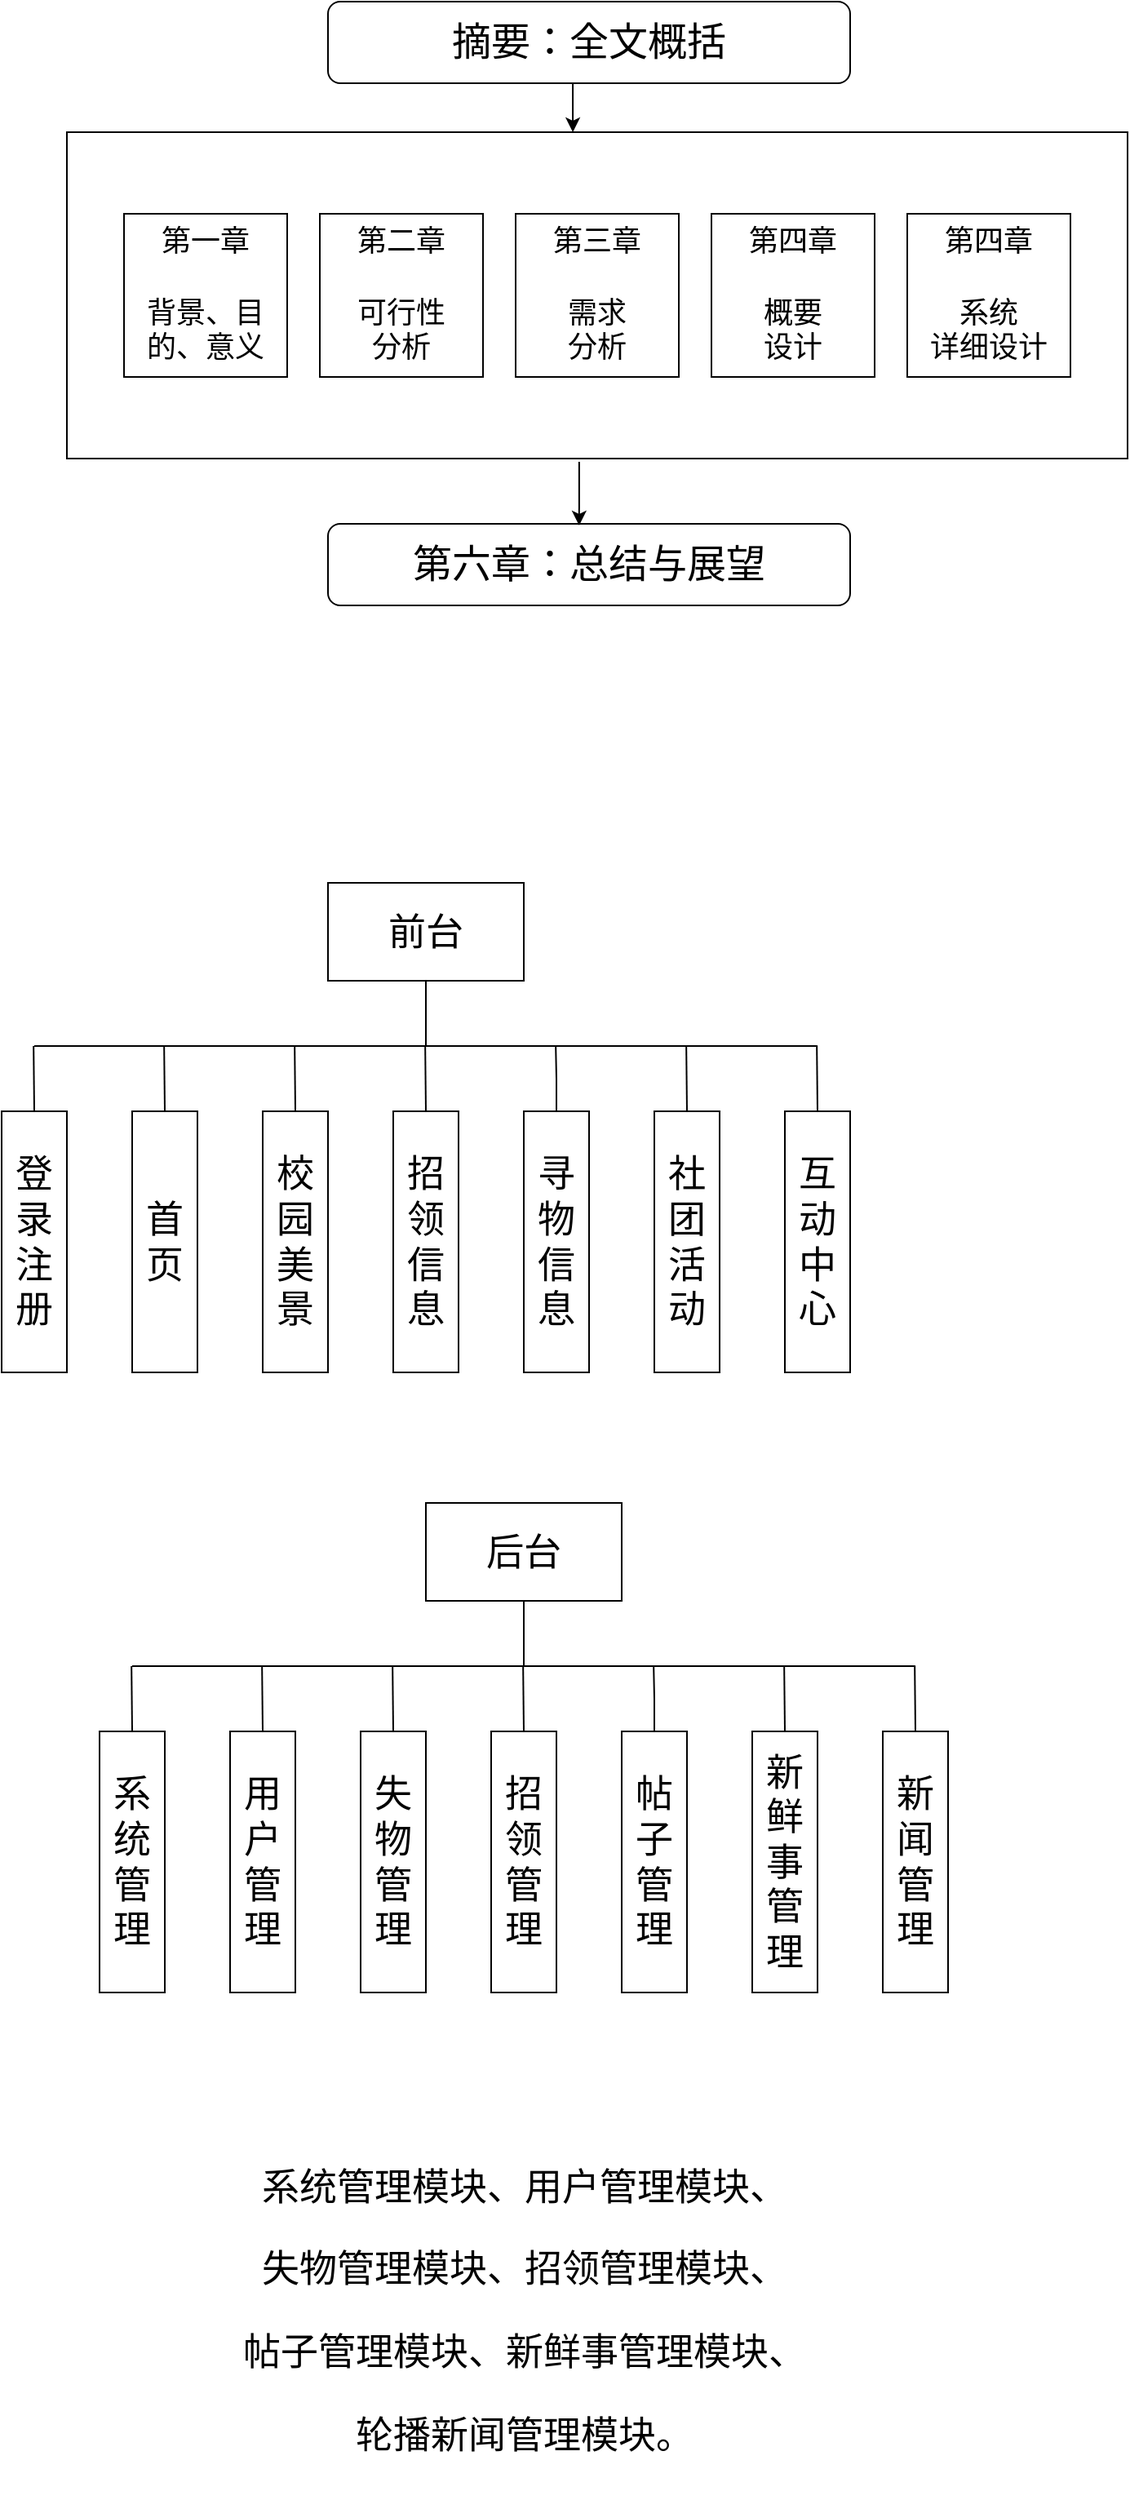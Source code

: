 <mxfile version="16.6.7" type="github">
  <diagram id="_90TAW9kgXpykgzeO6-O" name="Page-1">
    <mxGraphModel dx="1185" dy="627" grid="1" gridSize="10" guides="1" tooltips="1" connect="1" arrows="1" fold="1" page="1" pageScale="1" pageWidth="827" pageHeight="1169" math="0" shadow="0">
      <root>
        <mxCell id="0" />
        <mxCell id="1" parent="0" />
        <mxCell id="bqfkYzIaO7EderX8TfR4-1" value="&lt;font style=&quot;font-size: 24px&quot;&gt;摘要：全文概括&lt;/font&gt;" style="rounded=1;whiteSpace=wrap;html=1;" vertex="1" parent="1">
          <mxGeometry x="280" y="120" width="320" height="50" as="geometry" />
        </mxCell>
        <mxCell id="bqfkYzIaO7EderX8TfR4-3" value="" style="rounded=0;whiteSpace=wrap;html=1;fontSize=24;" vertex="1" parent="1">
          <mxGeometry x="120" y="200" width="650" height="200" as="geometry" />
        </mxCell>
        <mxCell id="bqfkYzIaO7EderX8TfR4-4" value="&lt;div style=&quot;font-size: 18px&quot; align=&quot;center&quot;&gt;&lt;font style=&quot;font-size: 18px&quot;&gt;第一章&lt;/font&gt;&lt;/div&gt;&lt;div style=&quot;font-size: 18px&quot; align=&quot;center&quot;&gt;&lt;font style=&quot;font-size: 18px&quot;&gt;&lt;br&gt;&lt;/font&gt;&lt;/div&gt;&lt;div style=&quot;font-size: 18px&quot; align=&quot;center&quot;&gt;&lt;font style=&quot;font-size: 18px&quot;&gt;背景、目的、意义&lt;/font&gt;&lt;font style=&quot;font-size: 18px&quot;&gt;&lt;br&gt;&lt;/font&gt;&lt;/div&gt;" style="whiteSpace=wrap;html=1;aspect=fixed;fontSize=24;align=center;" vertex="1" parent="1">
          <mxGeometry x="155" y="250" width="100" height="100" as="geometry" />
        </mxCell>
        <mxCell id="bqfkYzIaO7EderX8TfR4-5" value="&lt;div style=&quot;font-size: 18px&quot; align=&quot;center&quot;&gt;&lt;font style=&quot;font-size: 18px&quot;&gt;第二章&lt;/font&gt;&lt;/div&gt;&lt;div style=&quot;font-size: 18px&quot; align=&quot;center&quot;&gt;&lt;font style=&quot;font-size: 18px&quot;&gt;&lt;br&gt;&lt;/font&gt;&lt;/div&gt;&lt;div style=&quot;font-size: 18px&quot; align=&quot;center&quot;&gt;可行性&lt;/div&gt;&lt;div style=&quot;font-size: 18px&quot; align=&quot;center&quot;&gt;分析&lt;font style=&quot;font-size: 18px&quot;&gt;&lt;br&gt;&lt;/font&gt;&lt;/div&gt;" style="whiteSpace=wrap;html=1;aspect=fixed;fontSize=24;align=center;" vertex="1" parent="1">
          <mxGeometry x="275" y="250" width="100" height="100" as="geometry" />
        </mxCell>
        <mxCell id="bqfkYzIaO7EderX8TfR4-6" value="&lt;div style=&quot;font-size: 18px&quot; align=&quot;center&quot;&gt;&lt;font style=&quot;font-size: 18px&quot;&gt;第三章&lt;/font&gt;&lt;/div&gt;&lt;div style=&quot;font-size: 18px&quot; align=&quot;center&quot;&gt;&lt;font style=&quot;font-size: 18px&quot;&gt;&lt;br&gt;&lt;/font&gt;&lt;/div&gt;&lt;div style=&quot;font-size: 18px&quot; align=&quot;center&quot;&gt;需求&lt;/div&gt;&lt;div style=&quot;font-size: 18px&quot; align=&quot;center&quot;&gt;分析&lt;font style=&quot;font-size: 18px&quot;&gt;&lt;br&gt;&lt;/font&gt;&lt;/div&gt;" style="whiteSpace=wrap;html=1;aspect=fixed;fontSize=24;align=center;" vertex="1" parent="1">
          <mxGeometry x="395" y="250" width="100" height="100" as="geometry" />
        </mxCell>
        <mxCell id="bqfkYzIaO7EderX8TfR4-7" value="&lt;div style=&quot;font-size: 18px&quot; align=&quot;center&quot;&gt;&lt;font style=&quot;font-size: 18px&quot;&gt;第四章&lt;/font&gt;&lt;/div&gt;&lt;div style=&quot;font-size: 18px&quot; align=&quot;center&quot;&gt;&lt;font style=&quot;font-size: 18px&quot;&gt;&lt;br&gt;&lt;/font&gt;&lt;/div&gt;&lt;div style=&quot;font-size: 18px&quot; align=&quot;center&quot;&gt;概要&lt;/div&gt;&lt;div style=&quot;font-size: 18px&quot; align=&quot;center&quot;&gt;设计&lt;font style=&quot;font-size: 18px&quot;&gt;&lt;br&gt;&lt;/font&gt;&lt;/div&gt;" style="whiteSpace=wrap;html=1;aspect=fixed;fontSize=24;align=center;" vertex="1" parent="1">
          <mxGeometry x="515" y="250" width="100" height="100" as="geometry" />
        </mxCell>
        <mxCell id="bqfkYzIaO7EderX8TfR4-8" value="&lt;div style=&quot;font-size: 18px&quot; align=&quot;center&quot;&gt;&lt;font style=&quot;font-size: 18px&quot;&gt;第四章&lt;/font&gt;&lt;/div&gt;&lt;div style=&quot;font-size: 18px&quot; align=&quot;center&quot;&gt;&lt;font style=&quot;font-size: 18px&quot;&gt;&lt;br&gt;&lt;/font&gt;&lt;/div&gt;&lt;div style=&quot;font-size: 18px&quot; align=&quot;center&quot;&gt;系统&lt;/div&gt;&lt;div style=&quot;font-size: 18px&quot; align=&quot;center&quot;&gt;详细设计&lt;br&gt;&lt;/div&gt;" style="whiteSpace=wrap;html=1;aspect=fixed;fontSize=24;align=center;" vertex="1" parent="1">
          <mxGeometry x="635" y="250" width="100" height="100" as="geometry" />
        </mxCell>
        <mxCell id="bqfkYzIaO7EderX8TfR4-10" value="&lt;font style=&quot;font-size: 24px&quot;&gt;第六章：总结与展望&lt;/font&gt;" style="rounded=1;whiteSpace=wrap;html=1;" vertex="1" parent="1">
          <mxGeometry x="280" y="440" width="320" height="50" as="geometry" />
        </mxCell>
        <mxCell id="bqfkYzIaO7EderX8TfR4-11" value="" style="endArrow=classic;html=1;rounded=0;fontSize=18;exitX=0.483;exitY=1.01;exitDx=0;exitDy=0;exitPerimeter=0;entryX=0.481;entryY=0.02;entryDx=0;entryDy=0;entryPerimeter=0;" edge="1" parent="1" source="bqfkYzIaO7EderX8TfR4-3" target="bqfkYzIaO7EderX8TfR4-10">
          <mxGeometry width="50" height="50" relative="1" as="geometry">
            <mxPoint x="390" y="440" as="sourcePoint" />
            <mxPoint x="460" y="420" as="targetPoint" />
          </mxGeometry>
        </mxCell>
        <mxCell id="bqfkYzIaO7EderX8TfR4-12" value="" style="endArrow=classic;html=1;rounded=0;fontSize=18;exitX=0.483;exitY=1.01;exitDx=0;exitDy=0;exitPerimeter=0;entryX=0.477;entryY=0;entryDx=0;entryDy=0;entryPerimeter=0;" edge="1" parent="1" target="bqfkYzIaO7EderX8TfR4-3">
          <mxGeometry width="50" height="50" relative="1" as="geometry">
            <mxPoint x="430.03" y="170" as="sourcePoint" />
            <mxPoint x="430.0" y="209" as="targetPoint" />
          </mxGeometry>
        </mxCell>
        <mxCell id="bqfkYzIaO7EderX8TfR4-13" value="&lt;font style=&quot;font-size: 23px&quot;&gt;前台&lt;/font&gt;" style="rounded=0;whiteSpace=wrap;html=1;fontSize=18;" vertex="1" parent="1">
          <mxGeometry x="280" y="660" width="120" height="60" as="geometry" />
        </mxCell>
        <mxCell id="bqfkYzIaO7EderX8TfR4-14" value="&lt;div&gt;首&lt;/div&gt;&lt;div&gt;页&lt;/div&gt;" style="rounded=0;whiteSpace=wrap;html=1;fontSize=23;" vertex="1" parent="1">
          <mxGeometry x="160" y="800" width="40" height="160" as="geometry" />
        </mxCell>
        <mxCell id="bqfkYzIaO7EderX8TfR4-15" value="招领信息" style="rounded=0;whiteSpace=wrap;html=1;fontSize=23;" vertex="1" parent="1">
          <mxGeometry x="320" y="800" width="40" height="160" as="geometry" />
        </mxCell>
        <mxCell id="bqfkYzIaO7EderX8TfR4-16" value="校园美景" style="rounded=0;whiteSpace=wrap;html=1;fontSize=23;" vertex="1" parent="1">
          <mxGeometry x="240" y="800" width="40" height="160" as="geometry" />
        </mxCell>
        <mxCell id="bqfkYzIaO7EderX8TfR4-17" value="寻物信息" style="rounded=0;whiteSpace=wrap;html=1;fontSize=23;" vertex="1" parent="1">
          <mxGeometry x="400" y="800" width="40" height="160" as="geometry" />
        </mxCell>
        <mxCell id="bqfkYzIaO7EderX8TfR4-18" value="社团活动" style="rounded=0;whiteSpace=wrap;html=1;fontSize=23;" vertex="1" parent="1">
          <mxGeometry x="480" y="800" width="40" height="160" as="geometry" />
        </mxCell>
        <mxCell id="bqfkYzIaO7EderX8TfR4-19" value="互动中心" style="rounded=0;whiteSpace=wrap;html=1;fontSize=23;" vertex="1" parent="1">
          <mxGeometry x="560" y="800" width="40" height="160" as="geometry" />
        </mxCell>
        <mxCell id="bqfkYzIaO7EderX8TfR4-20" value="" style="endArrow=none;html=1;rounded=0;fontSize=23;" edge="1" parent="1">
          <mxGeometry width="50" height="50" relative="1" as="geometry">
            <mxPoint x="100" y="760" as="sourcePoint" />
            <mxPoint x="580" y="760" as="targetPoint" />
          </mxGeometry>
        </mxCell>
        <mxCell id="bqfkYzIaO7EderX8TfR4-21" value="" style="endArrow=none;html=1;rounded=0;fontSize=23;exitX=0.5;exitY=1;exitDx=0;exitDy=0;" edge="1" parent="1" source="bqfkYzIaO7EderX8TfR4-13">
          <mxGeometry width="50" height="50" relative="1" as="geometry">
            <mxPoint x="400" y="730" as="sourcePoint" />
            <mxPoint x="340" y="760" as="targetPoint" />
          </mxGeometry>
        </mxCell>
        <mxCell id="bqfkYzIaO7EderX8TfR4-22" value="" style="endArrow=none;html=1;rounded=0;fontSize=23;exitX=0.5;exitY=1;exitDx=0;exitDy=0;entryX=0.5;entryY=0;entryDx=0;entryDy=0;" edge="1" parent="1" target="bqfkYzIaO7EderX8TfR4-14">
          <mxGeometry width="50" height="50" relative="1" as="geometry">
            <mxPoint x="179.58" y="760" as="sourcePoint" />
            <mxPoint x="179.58" y="790" as="targetPoint" />
          </mxGeometry>
        </mxCell>
        <mxCell id="bqfkYzIaO7EderX8TfR4-23" value="" style="endArrow=none;html=1;rounded=0;fontSize=23;exitX=0.5;exitY=1;exitDx=0;exitDy=0;entryX=0.5;entryY=0;entryDx=0;entryDy=0;" edge="1" parent="1">
          <mxGeometry width="50" height="50" relative="1" as="geometry">
            <mxPoint x="259.58" y="760" as="sourcePoint" />
            <mxPoint x="260" y="800" as="targetPoint" />
          </mxGeometry>
        </mxCell>
        <mxCell id="bqfkYzIaO7EderX8TfR4-24" value="" style="endArrow=none;html=1;rounded=0;fontSize=23;exitX=0.5;exitY=1;exitDx=0;exitDy=0;entryX=0.5;entryY=0;entryDx=0;entryDy=0;" edge="1" parent="1">
          <mxGeometry width="50" height="50" relative="1" as="geometry">
            <mxPoint x="339.58" y="760" as="sourcePoint" />
            <mxPoint x="340" y="800" as="targetPoint" />
          </mxGeometry>
        </mxCell>
        <mxCell id="bqfkYzIaO7EderX8TfR4-25" value="" style="endArrow=none;html=1;rounded=0;fontSize=23;exitX=0.5;exitY=1;exitDx=0;exitDy=0;entryX=0.5;entryY=0;entryDx=0;entryDy=0;" edge="1" parent="1">
          <mxGeometry width="50" height="50" relative="1" as="geometry">
            <mxPoint x="419.58" y="760" as="sourcePoint" />
            <mxPoint x="420" y="800" as="targetPoint" />
            <Array as="points">
              <mxPoint x="420" y="780" />
            </Array>
          </mxGeometry>
        </mxCell>
        <mxCell id="bqfkYzIaO7EderX8TfR4-26" value="" style="endArrow=none;html=1;rounded=0;fontSize=23;exitX=0.5;exitY=1;exitDx=0;exitDy=0;entryX=0.5;entryY=0;entryDx=0;entryDy=0;" edge="1" parent="1">
          <mxGeometry width="50" height="50" relative="1" as="geometry">
            <mxPoint x="499.58" y="760" as="sourcePoint" />
            <mxPoint x="500" y="800" as="targetPoint" />
          </mxGeometry>
        </mxCell>
        <mxCell id="bqfkYzIaO7EderX8TfR4-27" value="" style="endArrow=none;html=1;rounded=0;fontSize=23;exitX=0.5;exitY=1;exitDx=0;exitDy=0;entryX=0.5;entryY=0;entryDx=0;entryDy=0;" edge="1" parent="1">
          <mxGeometry width="50" height="50" relative="1" as="geometry">
            <mxPoint x="579.58" y="760" as="sourcePoint" />
            <mxPoint x="580" y="800" as="targetPoint" />
          </mxGeometry>
        </mxCell>
        <mxCell id="bqfkYzIaO7EderX8TfR4-28" value="登录注册" style="rounded=0;whiteSpace=wrap;html=1;fontSize=23;" vertex="1" parent="1">
          <mxGeometry x="80" y="800" width="40" height="160" as="geometry" />
        </mxCell>
        <mxCell id="bqfkYzIaO7EderX8TfR4-29" value="" style="endArrow=none;html=1;rounded=0;fontSize=23;exitX=0.5;exitY=1;exitDx=0;exitDy=0;entryX=0.5;entryY=0;entryDx=0;entryDy=0;" edge="1" parent="1">
          <mxGeometry width="50" height="50" relative="1" as="geometry">
            <mxPoint x="99.58" y="760" as="sourcePoint" />
            <mxPoint x="100" y="800" as="targetPoint" />
          </mxGeometry>
        </mxCell>
        <mxCell id="bqfkYzIaO7EderX8TfR4-30" value="&lt;font style=&quot;font-size: 23px&quot;&gt;后台&lt;/font&gt;" style="rounded=0;whiteSpace=wrap;html=1;fontSize=18;" vertex="1" parent="1">
          <mxGeometry x="340" y="1040" width="120" height="60" as="geometry" />
        </mxCell>
        <mxCell id="bqfkYzIaO7EderX8TfR4-31" value="&lt;span&gt;&lt;font face=&quot;宋体&quot;&gt;用户管理&lt;/font&gt;&lt;/span&gt;" style="rounded=0;whiteSpace=wrap;html=1;fontSize=23;" vertex="1" parent="1">
          <mxGeometry x="220" y="1180" width="40" height="160" as="geometry" />
        </mxCell>
        <mxCell id="bqfkYzIaO7EderX8TfR4-32" value="&lt;span&gt;&lt;font face=&quot;宋体&quot;&gt;招领管理&lt;/font&gt;&lt;/span&gt;" style="rounded=0;whiteSpace=wrap;html=1;fontSize=23;" vertex="1" parent="1">
          <mxGeometry x="380" y="1180" width="40" height="160" as="geometry" />
        </mxCell>
        <mxCell id="bqfkYzIaO7EderX8TfR4-33" value="&lt;span&gt;&lt;font face=&quot;宋体&quot;&gt;失物管理&lt;/font&gt;&lt;/span&gt;" style="rounded=0;whiteSpace=wrap;html=1;fontSize=23;" vertex="1" parent="1">
          <mxGeometry x="300" y="1180" width="40" height="160" as="geometry" />
        </mxCell>
        <mxCell id="bqfkYzIaO7EderX8TfR4-34" value="&lt;span&gt;&lt;font face=&quot;宋体&quot;&gt;帖子管理&lt;/font&gt;&lt;/span&gt;" style="rounded=0;whiteSpace=wrap;html=1;fontSize=23;" vertex="1" parent="1">
          <mxGeometry x="460" y="1180" width="40" height="160" as="geometry" />
        </mxCell>
        <mxCell id="bqfkYzIaO7EderX8TfR4-35" value="&lt;span&gt;&lt;font face=&quot;宋体&quot;&gt;新鲜事管理&lt;/font&gt;&lt;/span&gt;" style="rounded=0;whiteSpace=wrap;html=1;fontSize=23;" vertex="1" parent="1">
          <mxGeometry x="540" y="1180" width="40" height="160" as="geometry" />
        </mxCell>
        <mxCell id="bqfkYzIaO7EderX8TfR4-36" value="&lt;span&gt;&lt;font face=&quot;宋体&quot;&gt;新闻管理&lt;/font&gt;&lt;/span&gt;" style="rounded=0;whiteSpace=wrap;html=1;fontSize=23;" vertex="1" parent="1">
          <mxGeometry x="620" y="1180" width="40" height="160" as="geometry" />
        </mxCell>
        <mxCell id="bqfkYzIaO7EderX8TfR4-37" value="" style="endArrow=none;html=1;rounded=0;fontSize=23;" edge="1" parent="1">
          <mxGeometry width="50" height="50" relative="1" as="geometry">
            <mxPoint x="160" y="1140" as="sourcePoint" />
            <mxPoint x="640" y="1140" as="targetPoint" />
          </mxGeometry>
        </mxCell>
        <mxCell id="bqfkYzIaO7EderX8TfR4-38" value="" style="endArrow=none;html=1;rounded=0;fontSize=23;exitX=0.5;exitY=1;exitDx=0;exitDy=0;" edge="1" parent="1" source="bqfkYzIaO7EderX8TfR4-30">
          <mxGeometry width="50" height="50" relative="1" as="geometry">
            <mxPoint x="460" y="1110" as="sourcePoint" />
            <mxPoint x="400" y="1140" as="targetPoint" />
          </mxGeometry>
        </mxCell>
        <mxCell id="bqfkYzIaO7EderX8TfR4-39" value="" style="endArrow=none;html=1;rounded=0;fontSize=23;exitX=0.5;exitY=1;exitDx=0;exitDy=0;entryX=0.5;entryY=0;entryDx=0;entryDy=0;" edge="1" parent="1" target="bqfkYzIaO7EderX8TfR4-31">
          <mxGeometry width="50" height="50" relative="1" as="geometry">
            <mxPoint x="239.58" y="1140" as="sourcePoint" />
            <mxPoint x="239.58" y="1170" as="targetPoint" />
          </mxGeometry>
        </mxCell>
        <mxCell id="bqfkYzIaO7EderX8TfR4-40" value="" style="endArrow=none;html=1;rounded=0;fontSize=23;exitX=0.5;exitY=1;exitDx=0;exitDy=0;entryX=0.5;entryY=0;entryDx=0;entryDy=0;" edge="1" parent="1">
          <mxGeometry width="50" height="50" relative="1" as="geometry">
            <mxPoint x="319.58" y="1140" as="sourcePoint" />
            <mxPoint x="320" y="1180" as="targetPoint" />
          </mxGeometry>
        </mxCell>
        <mxCell id="bqfkYzIaO7EderX8TfR4-41" value="" style="endArrow=none;html=1;rounded=0;fontSize=23;exitX=0.5;exitY=1;exitDx=0;exitDy=0;entryX=0.5;entryY=0;entryDx=0;entryDy=0;" edge="1" parent="1">
          <mxGeometry width="50" height="50" relative="1" as="geometry">
            <mxPoint x="399.58" y="1140" as="sourcePoint" />
            <mxPoint x="400" y="1180" as="targetPoint" />
          </mxGeometry>
        </mxCell>
        <mxCell id="bqfkYzIaO7EderX8TfR4-42" value="" style="endArrow=none;html=1;rounded=0;fontSize=23;exitX=0.5;exitY=1;exitDx=0;exitDy=0;entryX=0.5;entryY=0;entryDx=0;entryDy=0;" edge="1" parent="1">
          <mxGeometry width="50" height="50" relative="1" as="geometry">
            <mxPoint x="479.58" y="1140" as="sourcePoint" />
            <mxPoint x="480" y="1180" as="targetPoint" />
            <Array as="points">
              <mxPoint x="480" y="1160" />
            </Array>
          </mxGeometry>
        </mxCell>
        <mxCell id="bqfkYzIaO7EderX8TfR4-43" value="" style="endArrow=none;html=1;rounded=0;fontSize=23;exitX=0.5;exitY=1;exitDx=0;exitDy=0;entryX=0.5;entryY=0;entryDx=0;entryDy=0;" edge="1" parent="1">
          <mxGeometry width="50" height="50" relative="1" as="geometry">
            <mxPoint x="559.58" y="1140" as="sourcePoint" />
            <mxPoint x="560" y="1180" as="targetPoint" />
          </mxGeometry>
        </mxCell>
        <mxCell id="bqfkYzIaO7EderX8TfR4-44" value="" style="endArrow=none;html=1;rounded=0;fontSize=23;exitX=0.5;exitY=1;exitDx=0;exitDy=0;entryX=0.5;entryY=0;entryDx=0;entryDy=0;" edge="1" parent="1">
          <mxGeometry width="50" height="50" relative="1" as="geometry">
            <mxPoint x="639.58" y="1140" as="sourcePoint" />
            <mxPoint x="640" y="1180" as="targetPoint" />
          </mxGeometry>
        </mxCell>
        <mxCell id="bqfkYzIaO7EderX8TfR4-45" value="&lt;span&gt;&lt;font face=&quot;宋体&quot;&gt;系统管理&lt;/font&gt;&lt;/span&gt;" style="rounded=0;whiteSpace=wrap;html=1;fontSize=23;" vertex="1" parent="1">
          <mxGeometry x="140" y="1180" width="40" height="160" as="geometry" />
        </mxCell>
        <mxCell id="bqfkYzIaO7EderX8TfR4-46" value="" style="endArrow=none;html=1;rounded=0;fontSize=23;exitX=0.5;exitY=1;exitDx=0;exitDy=0;entryX=0.5;entryY=0;entryDx=0;entryDy=0;" edge="1" parent="1">
          <mxGeometry width="50" height="50" relative="1" as="geometry">
            <mxPoint x="159.58" y="1140" as="sourcePoint" />
            <mxPoint x="160" y="1180" as="targetPoint" />
          </mxGeometry>
        </mxCell>
        <mxCell id="bqfkYzIaO7EderX8TfR4-47" value="&lt;p&gt;&lt;span&gt;&lt;font face=&quot;宋体&quot;&gt;系统管理模块、用户管理模块、&lt;/font&gt;&lt;/span&gt;&lt;/p&gt;&lt;p&gt;&lt;span&gt;&lt;font face=&quot;宋体&quot;&gt;失物管理模块、招领管理模块、&lt;/font&gt;&lt;/span&gt;&lt;/p&gt;&lt;p&gt;&lt;span&gt;&lt;font face=&quot;宋体&quot;&gt;帖子管理模块、新鲜事管理模块、&lt;/font&gt;&lt;/span&gt;&lt;/p&gt;&lt;p&gt;&lt;span&gt;&lt;font face=&quot;宋体&quot;&gt;轮播新闻管理模块。&lt;/font&gt;&lt;/span&gt;&lt;/p&gt;" style="text;html=1;align=center;verticalAlign=middle;resizable=0;points=[];autosize=1;strokeColor=none;fillColor=none;fontSize=23;" vertex="1" parent="1">
          <mxGeometry x="220" y="1420" width="360" height="230" as="geometry" />
        </mxCell>
      </root>
    </mxGraphModel>
  </diagram>
</mxfile>
